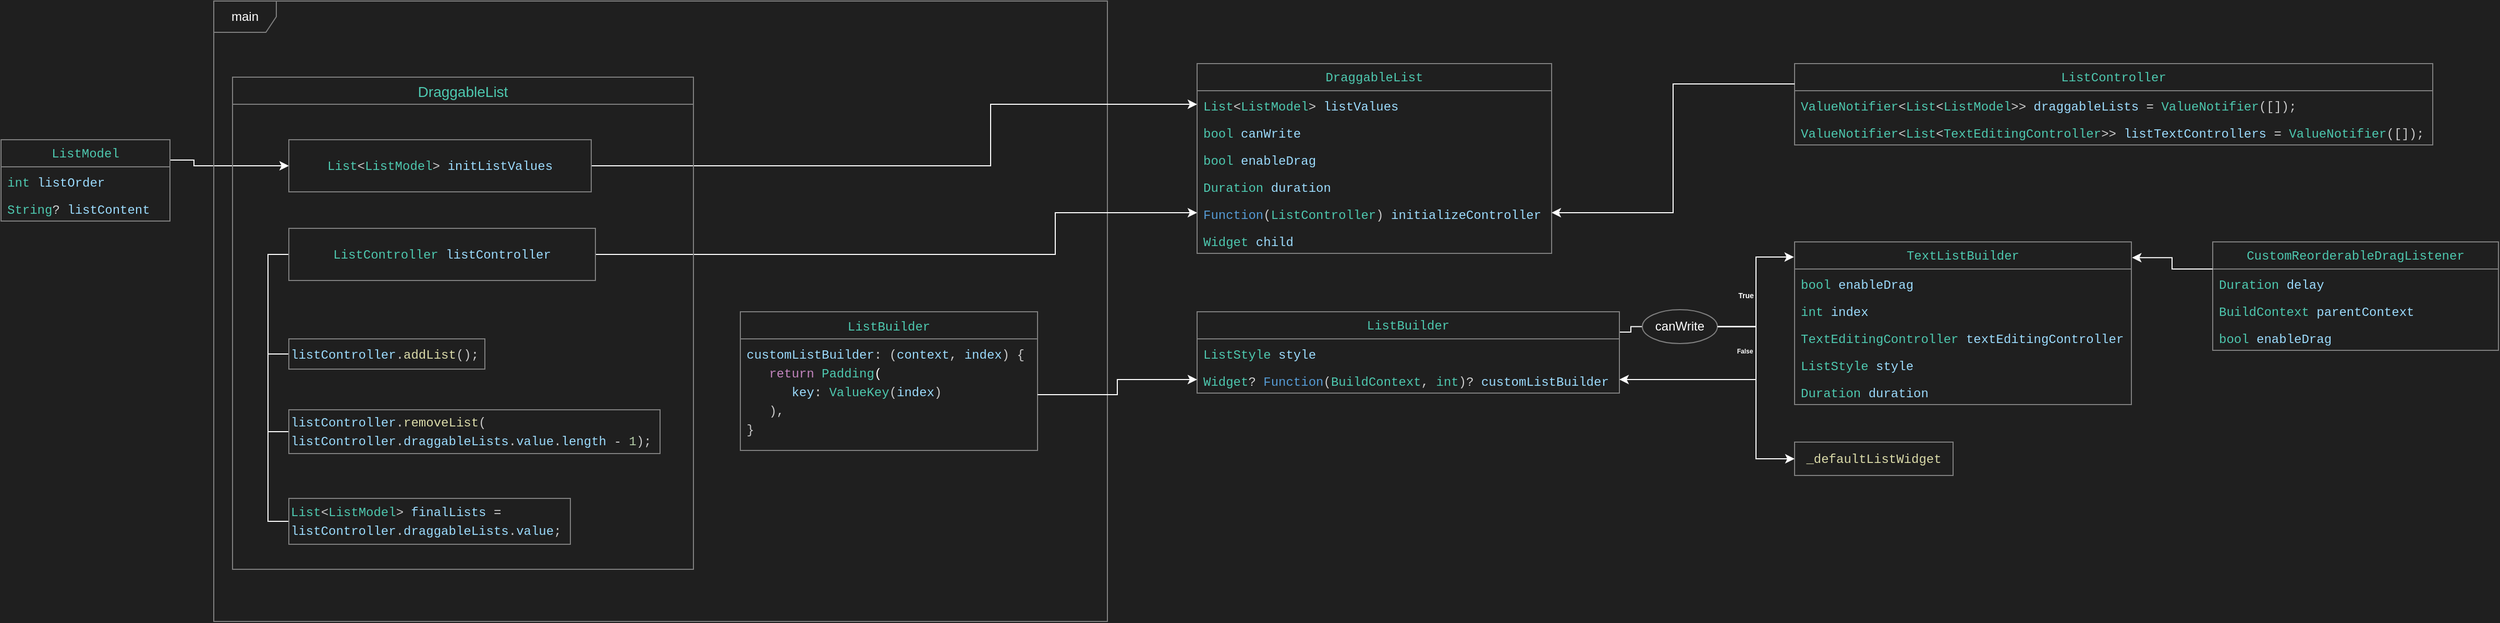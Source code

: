 <mxfile version="26.0.11">
  <diagram name="페이지-1" id="3EGuzrfkJuFash29iqZh">
    <mxGraphModel dx="5597" dy="3025" grid="0" gridSize="10" guides="1" tooltips="1" connect="1" arrows="1" fold="1" page="1" pageScale="1" pageWidth="827" pageHeight="1169" background="light-dark(#1f1f1f, #121212)" math="0" shadow="0">
      <root>
        <mxCell id="0" />
        <mxCell id="1" parent="0" />
        <mxCell id="egEPkAXpUtNOVQftQJcz-23" value="&lt;div style=&quot;color: rgb(204, 204, 204); background-color: rgb(31, 31, 31); font-family: Menlo, Monaco, &amp;quot;Courier New&amp;quot;, monospace; line-height: 18px; white-space: pre;&quot;&gt;&lt;span style=&quot;color: #4ec9b0;&quot;&gt;DraggableList&lt;/span&gt;&lt;/div&gt;" style="swimlane;fontStyle=0;childLayout=stackLayout;horizontal=1;startSize=26;fillColor=none;horizontalStack=0;resizeParent=1;resizeParentMax=0;resizeLast=0;collapsible=1;marginBottom=0;whiteSpace=wrap;html=1;strokeColor=light-dark(#808080,#EDEDED);" parent="1" vertex="1">
          <mxGeometry x="547" y="87" width="340" height="182" as="geometry" />
        </mxCell>
        <mxCell id="egEPkAXpUtNOVQftQJcz-24" value="&lt;div style=&quot;color: rgb(204, 204, 204); background-color: rgb(31, 31, 31); font-family: Menlo, Monaco, &amp;quot;Courier New&amp;quot;, monospace; line-height: 18px; white-space: pre;&quot;&gt;&lt;span style=&quot;color: #4ec9b0;&quot;&gt;List&lt;/span&gt;&amp;lt;&lt;span style=&quot;color: #4ec9b0;&quot;&gt;ListModel&lt;/span&gt;&amp;gt; &lt;span style=&quot;color: #9cdcfe;&quot;&gt;listValues&lt;/span&gt;&lt;/div&gt;" style="text;strokeColor=none;fillColor=none;align=left;verticalAlign=top;spacingLeft=4;spacingRight=4;overflow=hidden;rotatable=0;points=[[0,0.5],[1,0.5]];portConstraint=eastwest;whiteSpace=wrap;html=1;" parent="egEPkAXpUtNOVQftQJcz-23" vertex="1">
          <mxGeometry y="26" width="340" height="26" as="geometry" />
        </mxCell>
        <mxCell id="egEPkAXpUtNOVQftQJcz-25" value="&lt;div style=&quot;color: rgb(204, 204, 204); background-color: rgb(31, 31, 31); font-family: Menlo, Monaco, &amp;quot;Courier New&amp;quot;, monospace; line-height: 18px; white-space: pre;&quot;&gt;&lt;span style=&quot;color: #4ec9b0;&quot;&gt;bool&lt;/span&gt; &lt;span style=&quot;color: #9cdcfe;&quot;&gt;canWrite&lt;/span&gt;&lt;/div&gt;" style="text;strokeColor=none;fillColor=none;align=left;verticalAlign=top;spacingLeft=4;spacingRight=4;overflow=hidden;rotatable=0;points=[[0,0.5],[1,0.5]];portConstraint=eastwest;whiteSpace=wrap;html=1;" parent="egEPkAXpUtNOVQftQJcz-23" vertex="1">
          <mxGeometry y="52" width="340" height="26" as="geometry" />
        </mxCell>
        <mxCell id="egEPkAXpUtNOVQftQJcz-29" value="&lt;div style=&quot;color: rgb(204, 204, 204); background-color: rgb(31, 31, 31); font-family: Menlo, Monaco, &amp;quot;Courier New&amp;quot;, monospace; line-height: 18px; white-space: pre;&quot;&gt;&lt;span style=&quot;color: rgb(78, 201, 176);&quot;&gt;bool&lt;/span&gt; &lt;span style=&quot;color: rgb(156, 220, 254);&quot;&gt;enableDrag&lt;/span&gt;&lt;/div&gt;" style="text;strokeColor=none;fillColor=none;align=left;verticalAlign=top;spacingLeft=4;spacingRight=4;overflow=hidden;rotatable=0;points=[[0,0.5],[1,0.5]];portConstraint=eastwest;whiteSpace=wrap;html=1;" parent="egEPkAXpUtNOVQftQJcz-23" vertex="1">
          <mxGeometry y="78" width="340" height="26" as="geometry" />
        </mxCell>
        <mxCell id="egEPkAXpUtNOVQftQJcz-28" value="&lt;div style=&quot;color: rgb(204, 204, 204); background-color: rgb(31, 31, 31); font-family: Menlo, Monaco, &amp;quot;Courier New&amp;quot;, monospace; line-height: 18px; white-space: pre;&quot;&gt;&lt;span style=&quot;color: rgb(78, 201, 176);&quot;&gt;Duration&lt;/span&gt; &lt;span style=&quot;color: rgb(156, 220, 254);&quot;&gt;duration&lt;/span&gt;&lt;/div&gt;" style="text;strokeColor=none;fillColor=none;align=left;verticalAlign=top;spacingLeft=4;spacingRight=4;overflow=hidden;rotatable=0;points=[[0,0.5],[1,0.5]];portConstraint=eastwest;whiteSpace=wrap;html=1;" parent="egEPkAXpUtNOVQftQJcz-23" vertex="1">
          <mxGeometry y="104" width="340" height="26" as="geometry" />
        </mxCell>
        <mxCell id="egEPkAXpUtNOVQftQJcz-32" value="&lt;div style=&quot;color: rgb(204, 204, 204); background-color: rgb(31, 31, 31); font-family: Menlo, Monaco, &amp;quot;Courier New&amp;quot;, monospace; line-height: 18px; white-space: pre;&quot;&gt;&lt;span style=&quot;color: #569cd6;&quot;&gt;Function&lt;/span&gt;(&lt;span style=&quot;color: #4ec9b0;&quot;&gt;ListController&lt;/span&gt;) &lt;span style=&quot;color: #9cdcfe;&quot;&gt;initializeController&lt;/span&gt;&lt;/div&gt;" style="text;strokeColor=none;fillColor=none;align=left;verticalAlign=top;spacingLeft=4;spacingRight=4;overflow=hidden;rotatable=0;points=[[0,0.5],[1,0.5]];portConstraint=eastwest;whiteSpace=wrap;html=1;" parent="egEPkAXpUtNOVQftQJcz-23" vertex="1">
          <mxGeometry y="130" width="340" height="26" as="geometry" />
        </mxCell>
        <mxCell id="egEPkAXpUtNOVQftQJcz-31" value="&lt;div style=&quot;color: rgb(204, 204, 204); background-color: rgb(31, 31, 31); font-family: Menlo, Monaco, &amp;quot;Courier New&amp;quot;, monospace; line-height: 18px; white-space: pre;&quot;&gt;&lt;span style=&quot;color: #4ec9b0;&quot;&gt;Widget&lt;/span&gt; &lt;span style=&quot;color: #9cdcfe;&quot;&gt;child&lt;/span&gt;&lt;/div&gt;" style="text;strokeColor=none;fillColor=none;align=left;verticalAlign=top;spacingLeft=4;spacingRight=4;overflow=hidden;rotatable=0;points=[[0,0.5],[1,0.5]];portConstraint=eastwest;whiteSpace=wrap;html=1;" parent="egEPkAXpUtNOVQftQJcz-23" vertex="1">
          <mxGeometry y="156" width="340" height="26" as="geometry" />
        </mxCell>
        <mxCell id="egEPkAXpUtNOVQftQJcz-34" value="&lt;div style=&quot;color: rgb(204, 204, 204); background-color: rgb(31, 31, 31); font-family: Menlo, Monaco, &amp;quot;Courier New&amp;quot;, monospace; line-height: 18px; white-space: pre;&quot;&gt;&lt;div style=&quot;line-height: 18px;&quot;&gt;&lt;span style=&quot;color: #4ec9b0;&quot;&gt;ListController&lt;/span&gt;&lt;/div&gt;&lt;/div&gt;" style="swimlane;fontStyle=0;childLayout=stackLayout;horizontal=1;startSize=26;fillColor=none;horizontalStack=0;resizeParent=1;resizeParentMax=0;resizeLast=0;collapsible=1;marginBottom=0;whiteSpace=wrap;html=1;strokeColor=light-dark(#808080,#EDEDED);" parent="1" vertex="1">
          <mxGeometry x="1120" y="87" width="612" height="78" as="geometry" />
        </mxCell>
        <mxCell id="egEPkAXpUtNOVQftQJcz-35" value="&lt;div style=&quot;color: rgb(204, 204, 204); background-color: rgb(31, 31, 31); font-family: Menlo, Monaco, &amp;quot;Courier New&amp;quot;, monospace; line-height: 18px; white-space: pre;&quot;&gt;&lt;div style=&quot;line-height: 18px;&quot;&gt;&lt;span style=&quot;color: rgb(78, 201, 176);&quot;&gt;ValueNotifier&lt;/span&gt;&amp;lt;&lt;span style=&quot;color: rgb(78, 201, 176);&quot;&gt;List&lt;/span&gt;&amp;lt;&lt;span style=&quot;color: rgb(78, 201, 176);&quot;&gt;ListModel&lt;/span&gt;&amp;gt;&amp;gt; &lt;span style=&quot;color: rgb(156, 220, 254);&quot;&gt;draggableLists&lt;/span&gt; &lt;span style=&quot;color: rgb(212, 212, 212);&quot;&gt;=&lt;/span&gt; &lt;span style=&quot;color: rgb(78, 201, 176);&quot;&gt;ValueNotifier&lt;/span&gt;([]);&lt;/div&gt;&lt;/div&gt;" style="text;strokeColor=none;fillColor=none;align=left;verticalAlign=top;spacingLeft=4;spacingRight=4;overflow=hidden;rotatable=0;points=[[0,0.5],[1,0.5]];portConstraint=eastwest;whiteSpace=wrap;html=1;" parent="egEPkAXpUtNOVQftQJcz-34" vertex="1">
          <mxGeometry y="26" width="612" height="26" as="geometry" />
        </mxCell>
        <mxCell id="egEPkAXpUtNOVQftQJcz-40" value="&lt;div style=&quot;color: rgb(204, 204, 204); background-color: rgb(31, 31, 31); font-family: Menlo, Monaco, &amp;quot;Courier New&amp;quot;, monospace; line-height: 18px; white-space: pre;&quot;&gt;&lt;div style=&quot;line-height: 18px;&quot;&gt;&lt;span style=&quot;color: rgb(78, 201, 176);&quot;&gt;ValueNotifier&lt;/span&gt;&amp;lt;&lt;span style=&quot;color: rgb(78, 201, 176);&quot;&gt;List&lt;/span&gt;&amp;lt;&lt;span style=&quot;color: rgb(78, 201, 176);&quot;&gt;TextEditingController&lt;/span&gt;&amp;gt;&amp;gt; &lt;span style=&quot;color: rgb(156, 220, 254);&quot;&gt;listTextControllers&lt;/span&gt; &lt;span style=&quot;color: rgb(212, 212, 212);&quot;&gt;=&lt;/span&gt; &lt;span style=&quot;color: rgb(78, 201, 176);&quot;&gt;ValueNotifier&lt;/span&gt;([]);&lt;/div&gt;&lt;/div&gt;" style="text;strokeColor=none;fillColor=none;align=left;verticalAlign=top;spacingLeft=4;spacingRight=4;overflow=hidden;rotatable=0;points=[[0,0.5],[1,0.5]];portConstraint=eastwest;whiteSpace=wrap;html=1;" parent="egEPkAXpUtNOVQftQJcz-34" vertex="1">
          <mxGeometry y="52" width="612" height="26" as="geometry" />
        </mxCell>
        <mxCell id="Crnecr3H5-sMlmbV3X7U-130" style="edgeStyle=orthogonalEdgeStyle;rounded=0;orthogonalLoop=1;jettySize=auto;html=1;exitX=1;exitY=0.25;exitDx=0;exitDy=0;entryX=0;entryY=0.5;entryDx=0;entryDy=0;strokeColor=#FFFFFF;endArrow=none;startFill=0;" edge="1" parent="1" source="Crnecr3H5-sMlmbV3X7U-1" target="Crnecr3H5-sMlmbV3X7U-126">
          <mxGeometry relative="1" as="geometry">
            <Array as="points">
              <mxPoint x="963" y="345" />
              <mxPoint x="963" y="339" />
            </Array>
          </mxGeometry>
        </mxCell>
        <mxCell id="Crnecr3H5-sMlmbV3X7U-1" value="&lt;div style=&quot;background-color: rgb(31, 31, 31); font-family: Menlo, Monaco, &amp;quot;Courier New&amp;quot;, monospace; line-height: 18px; white-space: pre; color: rgb(204, 204, 204);&quot;&gt;&lt;font color=&quot;#4ec9b0&quot;&gt;ListBuilder&lt;/font&gt;&lt;/div&gt;" style="swimlane;fontStyle=0;childLayout=stackLayout;horizontal=1;startSize=26;fillColor=none;horizontalStack=0;resizeParent=1;resizeParentMax=0;resizeLast=0;collapsible=1;marginBottom=0;whiteSpace=wrap;html=1;strokeColor=light-dark(#808080,#EDEDED);" vertex="1" parent="1">
          <mxGeometry x="547" y="325" width="405" height="78" as="geometry" />
        </mxCell>
        <mxCell id="Crnecr3H5-sMlmbV3X7U-2" value="&lt;div style=&quot;color: rgb(204, 204, 204); background-color: rgb(31, 31, 31); font-family: Menlo, Monaco, &amp;quot;Courier New&amp;quot;, monospace; line-height: 18px; white-space: pre;&quot;&gt;&lt;div style=&quot;line-height: 18px;&quot;&gt;&lt;span style=&quot;color: #4ec9b0;&quot;&gt;ListStyle&lt;/span&gt; &lt;span style=&quot;color: #9cdcfe;&quot;&gt;style&lt;/span&gt;&lt;/div&gt;&lt;/div&gt;" style="text;strokeColor=none;fillColor=none;align=left;verticalAlign=top;spacingLeft=4;spacingRight=4;overflow=hidden;rotatable=0;points=[[0,0.5],[1,0.5]];portConstraint=eastwest;whiteSpace=wrap;html=1;" vertex="1" parent="Crnecr3H5-sMlmbV3X7U-1">
          <mxGeometry y="26" width="405" height="26" as="geometry" />
        </mxCell>
        <mxCell id="Crnecr3H5-sMlmbV3X7U-3" value="&lt;div style=&quot;color: rgb(204, 204, 204); background-color: rgb(31, 31, 31); font-family: Menlo, Monaco, &amp;quot;Courier New&amp;quot;, monospace; line-height: 18px; white-space: pre;&quot;&gt;&lt;div style=&quot;line-height: 18px;&quot;&gt;&lt;span style=&quot;color: #4ec9b0;&quot;&gt;Widget&lt;/span&gt;&lt;span style=&quot;color: #d4d4d4;&quot;&gt;?&lt;/span&gt; &lt;span style=&quot;color: #569cd6;&quot;&gt;Function&lt;/span&gt;(&lt;span style=&quot;color: #4ec9b0;&quot;&gt;BuildContext&lt;/span&gt;, &lt;span style=&quot;color: #4ec9b0;&quot;&gt;int&lt;/span&gt;)&lt;span style=&quot;color: #d4d4d4;&quot;&gt;?&lt;/span&gt; &lt;span style=&quot;color: #9cdcfe;&quot;&gt;customListBuilder&lt;/span&gt;&lt;/div&gt;&lt;/div&gt;" style="text;strokeColor=none;fillColor=none;align=left;verticalAlign=top;spacingLeft=4;spacingRight=4;overflow=hidden;rotatable=0;points=[[0,0.5],[1,0.5]];portConstraint=eastwest;whiteSpace=wrap;html=1;" vertex="1" parent="Crnecr3H5-sMlmbV3X7U-1">
          <mxGeometry y="52" width="405" height="26" as="geometry" />
        </mxCell>
        <mxCell id="Crnecr3H5-sMlmbV3X7U-8" value="&lt;div style=&quot;background-color: rgb(31, 31, 31); font-family: Menlo, Monaco, &amp;quot;Courier New&amp;quot;, monospace; line-height: 18px; white-space: pre; color: rgb(204, 204, 204);&quot;&gt;&lt;div style=&quot;line-height: 18px;&quot;&gt;&lt;span style=&quot;color: #4ec9b0;&quot;&gt;TextListBuilder&lt;/span&gt;&lt;/div&gt;&lt;/div&gt;" style="swimlane;fontStyle=0;childLayout=stackLayout;horizontal=1;startSize=26;fillColor=none;horizontalStack=0;resizeParent=1;resizeParentMax=0;resizeLast=0;collapsible=1;marginBottom=0;whiteSpace=wrap;html=1;strokeColor=light-dark(#808080,#EDEDED);" vertex="1" parent="1">
          <mxGeometry x="1120" y="258" width="323" height="156" as="geometry" />
        </mxCell>
        <mxCell id="Crnecr3H5-sMlmbV3X7U-9" value="&lt;div style=&quot;color: rgb(204, 204, 204); background-color: rgb(31, 31, 31); font-family: Menlo, Monaco, &amp;quot;Courier New&amp;quot;, monospace; line-height: 18px; white-space: pre;&quot;&gt;&lt;div style=&quot;line-height: 18px;&quot;&gt;&lt;div style=&quot;line-height: 18px;&quot;&gt;&lt;span style=&quot;color: #4ec9b0;&quot;&gt;bool&lt;/span&gt; &lt;span style=&quot;color: #9cdcfe;&quot;&gt;enableDrag&lt;/span&gt;&lt;/div&gt;&lt;/div&gt;&lt;/div&gt;" style="text;strokeColor=none;fillColor=none;align=left;verticalAlign=top;spacingLeft=4;spacingRight=4;overflow=hidden;rotatable=0;points=[[0,0.5],[1,0.5]];portConstraint=eastwest;whiteSpace=wrap;html=1;" vertex="1" parent="Crnecr3H5-sMlmbV3X7U-8">
          <mxGeometry y="26" width="323" height="26" as="geometry" />
        </mxCell>
        <mxCell id="Crnecr3H5-sMlmbV3X7U-12" value="&lt;div style=&quot;color: rgb(204, 204, 204); background-color: rgb(31, 31, 31); font-family: Menlo, Monaco, &amp;quot;Courier New&amp;quot;, monospace; line-height: 18px; white-space: pre;&quot;&gt;&lt;span style=&quot;color: #4ec9b0;&quot;&gt;int&lt;/span&gt; &lt;span style=&quot;color: #9cdcfe;&quot;&gt;index&lt;/span&gt;&lt;/div&gt;" style="text;strokeColor=none;fillColor=none;align=left;verticalAlign=top;spacingLeft=4;spacingRight=4;overflow=hidden;rotatable=0;points=[[0,0.5],[1,0.5]];portConstraint=eastwest;whiteSpace=wrap;html=1;" vertex="1" parent="Crnecr3H5-sMlmbV3X7U-8">
          <mxGeometry y="52" width="323" height="26" as="geometry" />
        </mxCell>
        <mxCell id="Crnecr3H5-sMlmbV3X7U-11" value="&lt;div style=&quot;color: rgb(204, 204, 204); background-color: rgb(31, 31, 31); font-family: Menlo, Monaco, &amp;quot;Courier New&amp;quot;, monospace; line-height: 18px; white-space: pre;&quot;&gt;&lt;span style=&quot;color: #4ec9b0;&quot;&gt;TextEditingController&lt;/span&gt; &lt;span style=&quot;color: #9cdcfe;&quot;&gt;textEditingController&lt;/span&gt;&lt;/div&gt;" style="text;strokeColor=none;fillColor=none;align=left;verticalAlign=top;spacingLeft=4;spacingRight=4;overflow=hidden;rotatable=0;points=[[0,0.5],[1,0.5]];portConstraint=eastwest;whiteSpace=wrap;html=1;" vertex="1" parent="Crnecr3H5-sMlmbV3X7U-8">
          <mxGeometry y="78" width="323" height="26" as="geometry" />
        </mxCell>
        <mxCell id="Crnecr3H5-sMlmbV3X7U-13" value="&lt;div style=&quot;color: rgb(204, 204, 204); background-color: rgb(31, 31, 31); font-family: Menlo, Monaco, &amp;quot;Courier New&amp;quot;, monospace; line-height: 18px; white-space: pre;&quot;&gt;&lt;span style=&quot;color: #4ec9b0;&quot;&gt;ListStyle&lt;/span&gt; &lt;span style=&quot;color: #9cdcfe;&quot;&gt;style&lt;/span&gt;&lt;/div&gt;" style="text;strokeColor=none;fillColor=none;align=left;verticalAlign=top;spacingLeft=4;spacingRight=4;overflow=hidden;rotatable=0;points=[[0,0.5],[1,0.5]];portConstraint=eastwest;whiteSpace=wrap;html=1;" vertex="1" parent="Crnecr3H5-sMlmbV3X7U-8">
          <mxGeometry y="104" width="323" height="26" as="geometry" />
        </mxCell>
        <mxCell id="Crnecr3H5-sMlmbV3X7U-10" value="&lt;div style=&quot;color: rgb(204, 204, 204); background-color: rgb(31, 31, 31); font-family: Menlo, Monaco, &amp;quot;Courier New&amp;quot;, monospace; line-height: 18px; white-space: pre;&quot;&gt;&lt;div style=&quot;line-height: 18px;&quot;&gt;&lt;div style=&quot;line-height: 18px;&quot;&gt;&lt;span style=&quot;color: #4ec9b0;&quot;&gt;Duration&lt;/span&gt; &lt;span style=&quot;color: #9cdcfe;&quot;&gt;duration&lt;/span&gt;&lt;/div&gt;&lt;/div&gt;&lt;/div&gt;" style="text;strokeColor=none;fillColor=none;align=left;verticalAlign=top;spacingLeft=4;spacingRight=4;overflow=hidden;rotatable=0;points=[[0,0.5],[1,0.5]];portConstraint=eastwest;whiteSpace=wrap;html=1;" vertex="1" parent="Crnecr3H5-sMlmbV3X7U-8">
          <mxGeometry y="130" width="323" height="26" as="geometry" />
        </mxCell>
        <mxCell id="Crnecr3H5-sMlmbV3X7U-17" value="&lt;span style=&quot;color: rgb(220, 220, 170); font-family: Menlo, Monaco, &amp;quot;Courier New&amp;quot;, monospace; white-space: pre; background-color: rgb(31, 31, 31);&quot;&gt;_defaultListWidget&lt;/span&gt;" style="html=1;whiteSpace=wrap;strokeColor=light-dark(#808080,#EDEDED);fillColor=light-dark(#1f1f1f, #ededed);" vertex="1" parent="1">
          <mxGeometry x="1120" y="450" width="152" height="32" as="geometry" />
        </mxCell>
        <mxCell id="Crnecr3H5-sMlmbV3X7U-138" style="edgeStyle=orthogonalEdgeStyle;rounded=0;orthogonalLoop=1;jettySize=auto;html=1;exitX=1;exitY=0.25;exitDx=0;exitDy=0;entryX=0;entryY=0.5;entryDx=0;entryDy=0;strokeColor=#FFFFFF;" edge="1" parent="1" source="Crnecr3H5-sMlmbV3X7U-18" target="Crnecr3H5-sMlmbV3X7U-54">
          <mxGeometry relative="1" as="geometry">
            <Array as="points">
              <mxPoint x="-415" y="179" />
              <mxPoint x="-415" y="185" />
            </Array>
          </mxGeometry>
        </mxCell>
        <mxCell id="Crnecr3H5-sMlmbV3X7U-18" value="&lt;div style=&quot;background-color: rgb(31, 31, 31); font-family: Menlo, Monaco, &amp;quot;Courier New&amp;quot;, monospace; line-height: 18px; white-space: pre; color: rgb(204, 204, 204);&quot;&gt;&lt;div style=&quot;line-height: 18px;&quot;&gt;&lt;span style=&quot;color: #4ec9b0;&quot;&gt;ListModel&lt;/span&gt;&lt;/div&gt;&lt;/div&gt;" style="swimlane;fontStyle=0;childLayout=stackLayout;horizontal=1;startSize=26;fillColor=none;horizontalStack=0;resizeParent=1;resizeParentMax=0;resizeLast=0;collapsible=1;marginBottom=0;whiteSpace=wrap;html=1;strokeColor=light-dark(#808080,#EDEDED);" vertex="1" parent="1">
          <mxGeometry x="-600" y="160" width="162" height="78" as="geometry" />
        </mxCell>
        <mxCell id="Crnecr3H5-sMlmbV3X7U-19" value="&lt;div style=&quot;color: rgb(204, 204, 204); background-color: rgb(31, 31, 31); font-family: Menlo, Monaco, &amp;quot;Courier New&amp;quot;, monospace; line-height: 18px; white-space: pre;&quot;&gt;&lt;div style=&quot;line-height: 18px;&quot;&gt;&lt;div style=&quot;line-height: 18px;&quot;&gt;&lt;span style=&quot;color: #4ec9b0;&quot;&gt;int&lt;/span&gt; &lt;span style=&quot;color: #9cdcfe;&quot;&gt;listOrder&lt;/span&gt;&lt;/div&gt;&lt;/div&gt;&lt;/div&gt;" style="text;strokeColor=none;fillColor=none;align=left;verticalAlign=top;spacingLeft=4;spacingRight=4;overflow=hidden;rotatable=0;points=[[0,0.5],[1,0.5]];portConstraint=eastwest;whiteSpace=wrap;html=1;" vertex="1" parent="Crnecr3H5-sMlmbV3X7U-18">
          <mxGeometry y="26" width="162" height="26" as="geometry" />
        </mxCell>
        <mxCell id="Crnecr3H5-sMlmbV3X7U-20" value="&lt;div style=&quot;color: rgb(204, 204, 204); background-color: rgb(31, 31, 31); font-family: Menlo, Monaco, &amp;quot;Courier New&amp;quot;, monospace; line-height: 18px; white-space: pre;&quot;&gt;&lt;div style=&quot;line-height: 18px;&quot;&gt;&lt;div style=&quot;line-height: 18px;&quot;&gt;&lt;span style=&quot;color: #4ec9b0;&quot;&gt;String&lt;/span&gt;&lt;span style=&quot;color: #d4d4d4;&quot;&gt;?&lt;/span&gt; &lt;span style=&quot;color: #9cdcfe;&quot;&gt;listContent&lt;/span&gt;&lt;/div&gt;&lt;/div&gt;&lt;/div&gt;" style="text;strokeColor=none;fillColor=none;align=left;verticalAlign=top;spacingLeft=4;spacingRight=4;overflow=hidden;rotatable=0;points=[[0,0.5],[1,0.5]];portConstraint=eastwest;whiteSpace=wrap;html=1;" vertex="1" parent="Crnecr3H5-sMlmbV3X7U-18">
          <mxGeometry y="52" width="162" height="26" as="geometry" />
        </mxCell>
        <mxCell id="Crnecr3H5-sMlmbV3X7U-21" value="&lt;div style=&quot;background-color: rgb(31, 31, 31); font-family: Menlo, Monaco, &amp;quot;Courier New&amp;quot;, monospace; line-height: 18px; white-space: pre; color: rgb(204, 204, 204);&quot;&gt;&lt;div style=&quot;line-height: 18px;&quot;&gt;&lt;span style=&quot;color: #4ec9b0;&quot;&gt;CustomReorderableDragListener&lt;/span&gt;&lt;/div&gt;&lt;/div&gt;" style="swimlane;fontStyle=0;childLayout=stackLayout;horizontal=1;startSize=26;fillColor=none;horizontalStack=0;resizeParent=1;resizeParentMax=0;resizeLast=0;collapsible=1;marginBottom=0;whiteSpace=wrap;html=1;strokeColor=light-dark(#808080,#EDEDED);" vertex="1" parent="1">
          <mxGeometry x="1521" y="258" width="274" height="104" as="geometry" />
        </mxCell>
        <mxCell id="Crnecr3H5-sMlmbV3X7U-22" value="&lt;div style=&quot;color: rgb(204, 204, 204); background-color: rgb(31, 31, 31); font-family: Menlo, Monaco, &amp;quot;Courier New&amp;quot;, monospace; line-height: 18px; white-space: pre;&quot;&gt;&lt;div style=&quot;line-height: 18px;&quot;&gt;&lt;div style=&quot;line-height: 18px;&quot;&gt;&lt;span style=&quot;color: #4ec9b0;&quot;&gt;Duration&lt;/span&gt; &lt;span style=&quot;color: #9cdcfe;&quot;&gt;delay&lt;/span&gt;&lt;/div&gt;&lt;/div&gt;&lt;/div&gt;" style="text;strokeColor=none;fillColor=none;align=left;verticalAlign=top;spacingLeft=4;spacingRight=4;overflow=hidden;rotatable=0;points=[[0,0.5],[1,0.5]];portConstraint=eastwest;whiteSpace=wrap;html=1;" vertex="1" parent="Crnecr3H5-sMlmbV3X7U-21">
          <mxGeometry y="26" width="274" height="26" as="geometry" />
        </mxCell>
        <mxCell id="Crnecr3H5-sMlmbV3X7U-24" value="&lt;div style=&quot;color: rgb(204, 204, 204); background-color: rgb(31, 31, 31); font-family: Menlo, Monaco, &amp;quot;Courier New&amp;quot;, monospace; line-height: 18px; white-space: pre;&quot;&gt;&lt;span style=&quot;color: #4ec9b0;&quot;&gt;BuildContext&lt;/span&gt; &lt;span style=&quot;color: #9cdcfe;&quot;&gt;parentContext&lt;/span&gt;&lt;/div&gt;" style="text;strokeColor=none;fillColor=none;align=left;verticalAlign=top;spacingLeft=4;spacingRight=4;overflow=hidden;rotatable=0;points=[[0,0.5],[1,0.5]];portConstraint=eastwest;whiteSpace=wrap;html=1;" vertex="1" parent="Crnecr3H5-sMlmbV3X7U-21">
          <mxGeometry y="52" width="274" height="26" as="geometry" />
        </mxCell>
        <mxCell id="Crnecr3H5-sMlmbV3X7U-23" value="&lt;div style=&quot;color: rgb(204, 204, 204); background-color: rgb(31, 31, 31); font-family: Menlo, Monaco, &amp;quot;Courier New&amp;quot;, monospace; line-height: 18px; white-space: pre;&quot;&gt;&lt;div style=&quot;line-height: 18px;&quot;&gt;&lt;div style=&quot;line-height: 18px;&quot;&gt;&lt;span style=&quot;color: #4ec9b0;&quot;&gt;bool&lt;/span&gt; &lt;span style=&quot;color: #9cdcfe;&quot;&gt;enableDrag&lt;/span&gt;&lt;/div&gt;&lt;/div&gt;&lt;/div&gt;" style="text;strokeColor=none;fillColor=none;align=left;verticalAlign=top;spacingLeft=4;spacingRight=4;overflow=hidden;rotatable=0;points=[[0,0.5],[1,0.5]];portConstraint=eastwest;whiteSpace=wrap;html=1;" vertex="1" parent="Crnecr3H5-sMlmbV3X7U-21">
          <mxGeometry y="78" width="274" height="26" as="geometry" />
        </mxCell>
        <mxCell id="Crnecr3H5-sMlmbV3X7U-28" value="&lt;font style=&quot;color: light-dark(rgb(255, 255, 255), rgb(237, 237, 237));&quot;&gt;main&lt;/font&gt;" style="shape=umlFrame;whiteSpace=wrap;html=1;pointerEvents=0;strokeColor=light-dark(#808080,#EDEDED);fillColor=light-dark(#1f1f1f, #ededed);" vertex="1" parent="1">
          <mxGeometry x="-396" y="27" width="857" height="595" as="geometry" />
        </mxCell>
        <mxCell id="Crnecr3H5-sMlmbV3X7U-47" value="&lt;span style=&quot;color: rgb(78, 201, 176); font-family: Menlo, Monaco, &amp;quot;Courier New&amp;quot;, monospace; font-weight: 400; white-space: pre; background-color: rgb(31, 31, 31);&quot;&gt;ListBuilder&lt;/span&gt;" style="swimlane;fontStyle=1;align=center;verticalAlign=top;childLayout=stackLayout;horizontal=1;startSize=26;horizontalStack=0;resizeParent=1;resizeParentMax=0;resizeLast=0;collapsible=1;marginBottom=0;whiteSpace=wrap;html=1;fillColor=light-dark(#1f1f1f, #ededed);strokeColor=light-dark(#808080,#EDEDED);" vertex="1" parent="1">
          <mxGeometry x="109" y="325" width="285" height="133" as="geometry" />
        </mxCell>
        <mxCell id="Crnecr3H5-sMlmbV3X7U-48" value="&lt;div style=&quot;font-family: Menlo, Monaco, &amp;quot;Courier New&amp;quot;, monospace; white-space: pre; background-color: rgb(31, 31, 31);&quot;&gt;&lt;div style=&quot;line-height: 18px;&quot;&gt;&lt;div style=&quot;color: light-dark(rgb(204, 204, 204), rgb(62, 62, 62));&quot;&gt;&lt;span style=&quot;color: rgb(156, 220, 254);&quot;&gt;customListBuilder&lt;/span&gt;&lt;span style=&quot;color: rgb(212, 212, 212);&quot;&gt;:&lt;/span&gt; (&lt;span style=&quot;color: rgb(156, 220, 254);&quot;&gt;context&lt;/span&gt;, &lt;span style=&quot;color: rgb(156, 220, 254);&quot;&gt;index&lt;/span&gt;) {&lt;/div&gt;&lt;div style=&quot;&quot;&gt;&lt;font color=&quot;#cccccc&quot;&gt;   &lt;/font&gt;&lt;span style=&quot;color: rgb(197, 134, 192);&quot;&gt;return&lt;/span&gt;&lt;font style=&quot;color: rgb(255, 255, 255);&quot;&gt; &lt;/font&gt;&lt;span style=&quot;color: rgb(78, 201, 176);&quot;&gt;Padding&lt;/span&gt;&lt;span style=&quot;color: rgb(78, 201, 176);&quot;&gt;&lt;font style=&quot;color: rgb(255, 255, 255);&quot;&gt;(&lt;/font&gt;&lt;/span&gt;&lt;/div&gt;&lt;div style=&quot;color: light-dark(rgb(204, 204, 204), rgb(62, 62, 62));&quot;&gt;&lt;span style=&quot;color: rgb(156, 220, 254);&quot;&gt;      key&lt;/span&gt;&lt;span style=&quot;color: rgb(212, 212, 212);&quot;&gt;:&lt;/span&gt; &lt;span style=&quot;color: rgb(78, 201, 176);&quot;&gt;ValueKey&lt;/span&gt;(&lt;span style=&quot;color: rgb(156, 220, 254);&quot;&gt;index&lt;/span&gt;)&lt;br&gt;   ),&lt;br&gt;}&lt;/div&gt;&lt;/div&gt;&lt;/div&gt;" style="text;strokeColor=none;fillColor=none;align=left;verticalAlign=top;spacingLeft=4;spacingRight=4;overflow=hidden;rotatable=0;points=[[0,0.5],[1,0.5]];portConstraint=eastwest;whiteSpace=wrap;html=1;" vertex="1" parent="Crnecr3H5-sMlmbV3X7U-47">
          <mxGeometry y="26" width="285" height="107" as="geometry" />
        </mxCell>
        <mxCell id="Crnecr3H5-sMlmbV3X7U-71" style="edgeStyle=orthogonalEdgeStyle;rounded=0;orthogonalLoop=1;jettySize=auto;html=1;exitX=0;exitY=0.5;exitDx=0;exitDy=0;entryX=0;entryY=0.5;entryDx=0;entryDy=0;strokeColor=light-dark(#ffffff, #ededed);endArrow=none;startFill=0;" edge="1" parent="1" source="Crnecr3H5-sMlmbV3X7U-53" target="Crnecr3H5-sMlmbV3X7U-64">
          <mxGeometry relative="1" as="geometry" />
        </mxCell>
        <mxCell id="Crnecr3H5-sMlmbV3X7U-72" style="edgeStyle=orthogonalEdgeStyle;rounded=0;orthogonalLoop=1;jettySize=auto;html=1;exitX=0;exitY=0.5;exitDx=0;exitDy=0;entryX=0;entryY=0.5;entryDx=0;entryDy=0;strokeColor=light-dark(#ffffff, #ededed);endArrow=none;startFill=0;" edge="1" parent="1" source="Crnecr3H5-sMlmbV3X7U-53" target="Crnecr3H5-sMlmbV3X7U-63">
          <mxGeometry relative="1" as="geometry" />
        </mxCell>
        <mxCell id="Crnecr3H5-sMlmbV3X7U-73" style="edgeStyle=orthogonalEdgeStyle;rounded=0;orthogonalLoop=1;jettySize=auto;html=1;exitX=0;exitY=0.5;exitDx=0;exitDy=0;entryX=0;entryY=0.5;entryDx=0;entryDy=0;strokeColor=#FFFFFF;endArrow=none;startFill=0;" edge="1" parent="1" source="Crnecr3H5-sMlmbV3X7U-53" target="Crnecr3H5-sMlmbV3X7U-65">
          <mxGeometry relative="1" as="geometry" />
        </mxCell>
        <mxCell id="Crnecr3H5-sMlmbV3X7U-90" style="edgeStyle=orthogonalEdgeStyle;rounded=0;orthogonalLoop=1;jettySize=auto;html=1;exitX=1;exitY=0.5;exitDx=0;exitDy=0;entryX=0;entryY=0.5;entryDx=0;entryDy=0;strokeColor=light-dark(#ffffff, #ededed);" edge="1" parent="1" source="Crnecr3H5-sMlmbV3X7U-53" target="egEPkAXpUtNOVQftQJcz-32">
          <mxGeometry relative="1" as="geometry">
            <Array as="points">
              <mxPoint x="411" y="270" />
              <mxPoint x="411" y="230" />
            </Array>
          </mxGeometry>
        </mxCell>
        <mxCell id="Crnecr3H5-sMlmbV3X7U-53" value="&lt;div style=&quot;color: rgb(204, 204, 204); background-color: rgb(31, 31, 31); font-family: Menlo, Monaco, &amp;quot;Courier New&amp;quot;, monospace; line-height: 18px; white-space: pre;&quot;&gt;&lt;span style=&quot;color: rgb(78, 201, 176);&quot;&gt;ListController&lt;/span&gt; &lt;span style=&quot;color: rgb(156, 220, 254);&quot;&gt;listController&lt;/span&gt;&lt;/div&gt;" style="html=1;whiteSpace=wrap;fillColor=light-dark(#1f1f1f, #ededed);strokeColor=light-dark(#808080,#EDEDED);" vertex="1" parent="1">
          <mxGeometry x="-324" y="245" width="294" height="50" as="geometry" />
        </mxCell>
        <mxCell id="Crnecr3H5-sMlmbV3X7U-89" style="edgeStyle=orthogonalEdgeStyle;rounded=0;orthogonalLoop=1;jettySize=auto;html=1;exitX=1;exitY=0.5;exitDx=0;exitDy=0;entryX=0;entryY=0.5;entryDx=0;entryDy=0;strokeColor=light-dark(#ffffff, #ededed);" edge="1" parent="1" source="Crnecr3H5-sMlmbV3X7U-54" target="egEPkAXpUtNOVQftQJcz-24">
          <mxGeometry relative="1" as="geometry">
            <mxPoint x="531" y="147.667" as="targetPoint" />
            <Array as="points">
              <mxPoint x="349" y="185" />
              <mxPoint x="349" y="126" />
            </Array>
          </mxGeometry>
        </mxCell>
        <mxCell id="Crnecr3H5-sMlmbV3X7U-54" value="&lt;div style=&quot;color: rgb(204, 204, 204); background-color: rgb(31, 31, 31); font-family: Menlo, Monaco, &amp;quot;Courier New&amp;quot;, monospace; line-height: 18px; white-space: pre;&quot;&gt;&lt;div style=&quot;line-height: 18px;&quot;&gt;&lt;span style=&quot;color: rgb(78, 201, 176);&quot;&gt;List&lt;/span&gt;&amp;lt;&lt;span style=&quot;color: rgb(78, 201, 176);&quot;&gt;ListModel&lt;/span&gt;&amp;gt; &lt;span style=&quot;color: rgb(156, 220, 254); background-color: light-dark(rgb(31, 31, 31), rgb(210, 210, 210));&quot;&gt;initListValues&lt;/span&gt;&lt;/div&gt;&lt;/div&gt;" style="html=1;whiteSpace=wrap;fillColor=light-dark(#1f1f1f, #ededed);strokeColor=light-dark(#808080,#EDEDED);" vertex="1" parent="1">
          <mxGeometry x="-324" y="160" width="290" height="50" as="geometry" />
        </mxCell>
        <mxCell id="Crnecr3H5-sMlmbV3X7U-63" value="&lt;div style=&quot;color: rgb(204, 204, 204); background-color: rgb(31, 31, 31); font-family: Menlo, Monaco, &amp;quot;Courier New&amp;quot;, monospace; line-height: 18px; white-space: pre;&quot;&gt;&lt;div style=&quot;line-height: 18px;&quot;&gt;&lt;span style=&quot;color: rgb(156, 220, 254);&quot;&gt;listController&lt;/span&gt;.&lt;span style=&quot;color: rgb(220, 220, 170);&quot;&gt;addList&lt;/span&gt;();&lt;/div&gt;&lt;/div&gt;" style="html=1;whiteSpace=wrap;fillColor=light-dark(#1f1f1f, #ededed);strokeColor=light-dark(#808080,#EDEDED);align=left;" vertex="1" parent="1">
          <mxGeometry x="-324" y="351" width="188" height="29" as="geometry" />
        </mxCell>
        <mxCell id="Crnecr3H5-sMlmbV3X7U-64" value="&lt;div style=&quot;color: rgb(204, 204, 204); background-color: rgb(31, 31, 31); font-family: Menlo, Monaco, &amp;quot;Courier New&amp;quot;, monospace; line-height: 18px; white-space: pre;&quot;&gt;&lt;div style=&quot;line-height: 18px;&quot;&gt;&lt;div&gt;&lt;span style=&quot;color: rgb(156, 220, 254);&quot;&gt;listController&lt;/span&gt;.&lt;span style=&quot;color: rgb(220, 220, 170);&quot;&gt;removeList&lt;/span&gt;(&lt;/div&gt;&lt;div&gt;&lt;span style=&quot;color: rgb(156, 220, 254);&quot;&gt;listController&lt;/span&gt;.&lt;span style=&quot;color: rgb(156, 220, 254);&quot;&gt;draggableLists&lt;/span&gt;.&lt;span style=&quot;color: rgb(156, 220, 254);&quot;&gt;value&lt;/span&gt;.&lt;span style=&quot;color: rgb(156, 220, 254);&quot;&gt;length&lt;/span&gt; &lt;span style=&quot;color: rgb(212, 212, 212);&quot;&gt;-&lt;/span&gt; &lt;span style=&quot;color: rgb(181, 206, 168);&quot;&gt;1&lt;/span&gt;);&lt;/div&gt;&lt;/div&gt;&lt;/div&gt;" style="html=1;whiteSpace=wrap;fillColor=light-dark(#1f1f1f, #ededed);strokeColor=light-dark(#808080,#EDEDED);align=left;" vertex="1" parent="1">
          <mxGeometry x="-324" y="419" width="356" height="42" as="geometry" />
        </mxCell>
        <mxCell id="Crnecr3H5-sMlmbV3X7U-65" value="&lt;div style=&quot;color: rgb(204, 204, 204); background-color: rgb(31, 31, 31); font-family: Menlo, Monaco, &amp;quot;Courier New&amp;quot;, monospace; line-height: 18px; white-space: pre;&quot;&gt;&lt;div style=&quot;line-height: 18px;&quot;&gt;&lt;div style=&quot;line-height: 18px;&quot;&gt;&lt;div&gt;&lt;span style=&quot;color: rgb(78, 201, 176);&quot;&gt;List&lt;/span&gt;&amp;lt;&lt;span style=&quot;color: rgb(78, 201, 176);&quot;&gt;ListModel&lt;/span&gt;&amp;gt; &lt;span style=&quot;color: rgb(156, 220, 254);&quot;&gt;finalLists&lt;/span&gt; &lt;span style=&quot;color: rgb(212, 212, 212);&quot;&gt;= &lt;/span&gt;&lt;/div&gt;&lt;div&gt;&lt;span style=&quot;background-color: light-dark(rgb(31, 31, 31), rgb(210, 210, 210)); color: rgb(156, 220, 254);&quot;&gt;listController&lt;/span&gt;&lt;span style=&quot;background-color: light-dark(rgb(31, 31, 31), rgb(210, 210, 210)); color: light-dark(rgb(204, 204, 204), rgb(62, 62, 62));&quot;&gt;.&lt;/span&gt;&lt;span style=&quot;background-color: light-dark(rgb(31, 31, 31), rgb(210, 210, 210)); color: rgb(156, 220, 254);&quot;&gt;draggableLists&lt;/span&gt;&lt;span style=&quot;background-color: light-dark(rgb(31, 31, 31), rgb(210, 210, 210)); color: light-dark(rgb(204, 204, 204), rgb(62, 62, 62));&quot;&gt;.&lt;/span&gt;&lt;span style=&quot;background-color: light-dark(rgb(31, 31, 31), rgb(210, 210, 210)); color: rgb(156, 220, 254);&quot;&gt;value&lt;/span&gt;&lt;span style=&quot;background-color: light-dark(rgb(31, 31, 31), rgb(210, 210, 210)); color: light-dark(rgb(204, 204, 204), rgb(62, 62, 62));&quot;&gt;;&lt;/span&gt;&lt;/div&gt;&lt;/div&gt;&lt;/div&gt;&lt;/div&gt;" style="html=1;whiteSpace=wrap;fillColor=light-dark(#1f1f1f, #ededed);strokeColor=light-dark(#808080,#EDEDED);align=left;" vertex="1" parent="1">
          <mxGeometry x="-324" y="504" width="270" height="44" as="geometry" />
        </mxCell>
        <mxCell id="Crnecr3H5-sMlmbV3X7U-82" value="DraggableList" style="swimlane;fontStyle=0;childLayout=stackLayout;horizontal=1;startSize=26;horizontalStack=0;resizeParent=1;resizeParentMax=0;resizeLast=0;collapsible=1;marginBottom=0;align=center;fontSize=14;strokeColor=light-dark(#808080,#EDEDED);fillColor=light-dark(#1f1f1f, #ededed);fontColor=light-dark(#4ec9b0, #ededed);" vertex="1" parent="1">
          <mxGeometry x="-378" y="100" width="442" height="472" as="geometry" />
        </mxCell>
        <mxCell id="Crnecr3H5-sMlmbV3X7U-91" style="edgeStyle=orthogonalEdgeStyle;rounded=0;orthogonalLoop=1;jettySize=auto;html=1;exitX=1;exitY=0.5;exitDx=0;exitDy=0;entryX=0;entryY=0.5;entryDx=0;entryDy=0;strokeColor=light-dark(#ffffff, #ededed);" edge="1" parent="1" source="Crnecr3H5-sMlmbV3X7U-48" target="Crnecr3H5-sMlmbV3X7U-3">
          <mxGeometry relative="1" as="geometry" />
        </mxCell>
        <mxCell id="Crnecr3H5-sMlmbV3X7U-95" style="edgeStyle=orthogonalEdgeStyle;rounded=0;orthogonalLoop=1;jettySize=auto;html=1;exitX=0;exitY=0.25;exitDx=0;exitDy=0;strokeColor=light-dark(#ffffff, #ededed);entryX=1;entryY=0.5;entryDx=0;entryDy=0;" edge="1" parent="1" source="egEPkAXpUtNOVQftQJcz-34" target="egEPkAXpUtNOVQftQJcz-32">
          <mxGeometry relative="1" as="geometry">
            <mxPoint x="931" y="178" as="targetPoint" />
          </mxGeometry>
        </mxCell>
        <mxCell id="Crnecr3H5-sMlmbV3X7U-101" value="&lt;font style=&quot;font-size: 7px;&quot; color=&quot;#ffffff&quot;&gt;True&lt;/font&gt;" style="text;align=center;fontStyle=1;verticalAlign=middle;spacingLeft=3;spacingRight=3;strokeColor=none;rotatable=0;points=[[0,0.5],[1,0.5]];portConstraint=eastwest;html=1;" vertex="1" parent="1">
          <mxGeometry x="1063" y="303" width="20" height="10" as="geometry" />
        </mxCell>
        <mxCell id="Crnecr3H5-sMlmbV3X7U-124" value="&lt;font style=&quot;font-size: 6px;&quot; color=&quot;#ffffff&quot;&gt;False&lt;/font&gt;" style="text;align=center;fontStyle=1;verticalAlign=middle;spacingLeft=3;spacingRight=3;strokeColor=none;rotatable=0;points=[[0,0.5],[1,0.5]];portConstraint=eastwest;html=1;" vertex="1" parent="1">
          <mxGeometry x="1061" y="355.5" width="22" height="11" as="geometry" />
        </mxCell>
        <mxCell id="Crnecr3H5-sMlmbV3X7U-132" style="edgeStyle=orthogonalEdgeStyle;rounded=0;orthogonalLoop=1;jettySize=auto;html=1;exitX=1;exitY=0.5;exitDx=0;exitDy=0;entryX=0;entryY=0.5;entryDx=0;entryDy=0;strokeColor=#FFFFFF;" edge="1" parent="1" source="Crnecr3H5-sMlmbV3X7U-126" target="Crnecr3H5-sMlmbV3X7U-17">
          <mxGeometry relative="1" as="geometry" />
        </mxCell>
        <mxCell id="Crnecr3H5-sMlmbV3X7U-133" style="edgeStyle=orthogonalEdgeStyle;rounded=0;orthogonalLoop=1;jettySize=auto;html=1;exitX=1;exitY=0.5;exitDx=0;exitDy=0;entryX=1;entryY=0.5;entryDx=0;entryDy=0;strokeColor=#FFFFFF;" edge="1" parent="1" source="Crnecr3H5-sMlmbV3X7U-126" target="Crnecr3H5-sMlmbV3X7U-3">
          <mxGeometry relative="1" as="geometry">
            <Array as="points">
              <mxPoint x="1083" y="339" />
              <mxPoint x="1083" y="390" />
            </Array>
          </mxGeometry>
        </mxCell>
        <mxCell id="Crnecr3H5-sMlmbV3X7U-126" value="&lt;font style=&quot;color: rgb(255, 255, 255);&quot;&gt;canWrite&lt;/font&gt;" style="ellipse;whiteSpace=wrap;html=1;fillColor=light-dark(#1f1f1f, #ededed);strokeColor=light-dark(#808080,#EDEDED);" vertex="1" parent="1">
          <mxGeometry x="974" y="323" width="72" height="32.5" as="geometry" />
        </mxCell>
        <mxCell id="Crnecr3H5-sMlmbV3X7U-131" style="edgeStyle=orthogonalEdgeStyle;rounded=0;orthogonalLoop=1;jettySize=auto;html=1;exitX=1;exitY=0.5;exitDx=0;exitDy=0;entryX=-0.002;entryY=0.093;entryDx=0;entryDy=0;entryPerimeter=0;strokeColor=#FFFFFF;" edge="1" parent="1" source="Crnecr3H5-sMlmbV3X7U-126" target="Crnecr3H5-sMlmbV3X7U-8">
          <mxGeometry relative="1" as="geometry" />
        </mxCell>
        <mxCell id="Crnecr3H5-sMlmbV3X7U-134" style="edgeStyle=orthogonalEdgeStyle;rounded=0;orthogonalLoop=1;jettySize=auto;html=1;exitX=0;exitY=0.25;exitDx=0;exitDy=0;entryX=1.002;entryY=0.097;entryDx=0;entryDy=0;entryPerimeter=0;strokeColor=#FFFFFF;" edge="1" parent="1" source="Crnecr3H5-sMlmbV3X7U-21" target="Crnecr3H5-sMlmbV3X7U-8">
          <mxGeometry relative="1" as="geometry" />
        </mxCell>
      </root>
    </mxGraphModel>
  </diagram>
</mxfile>
